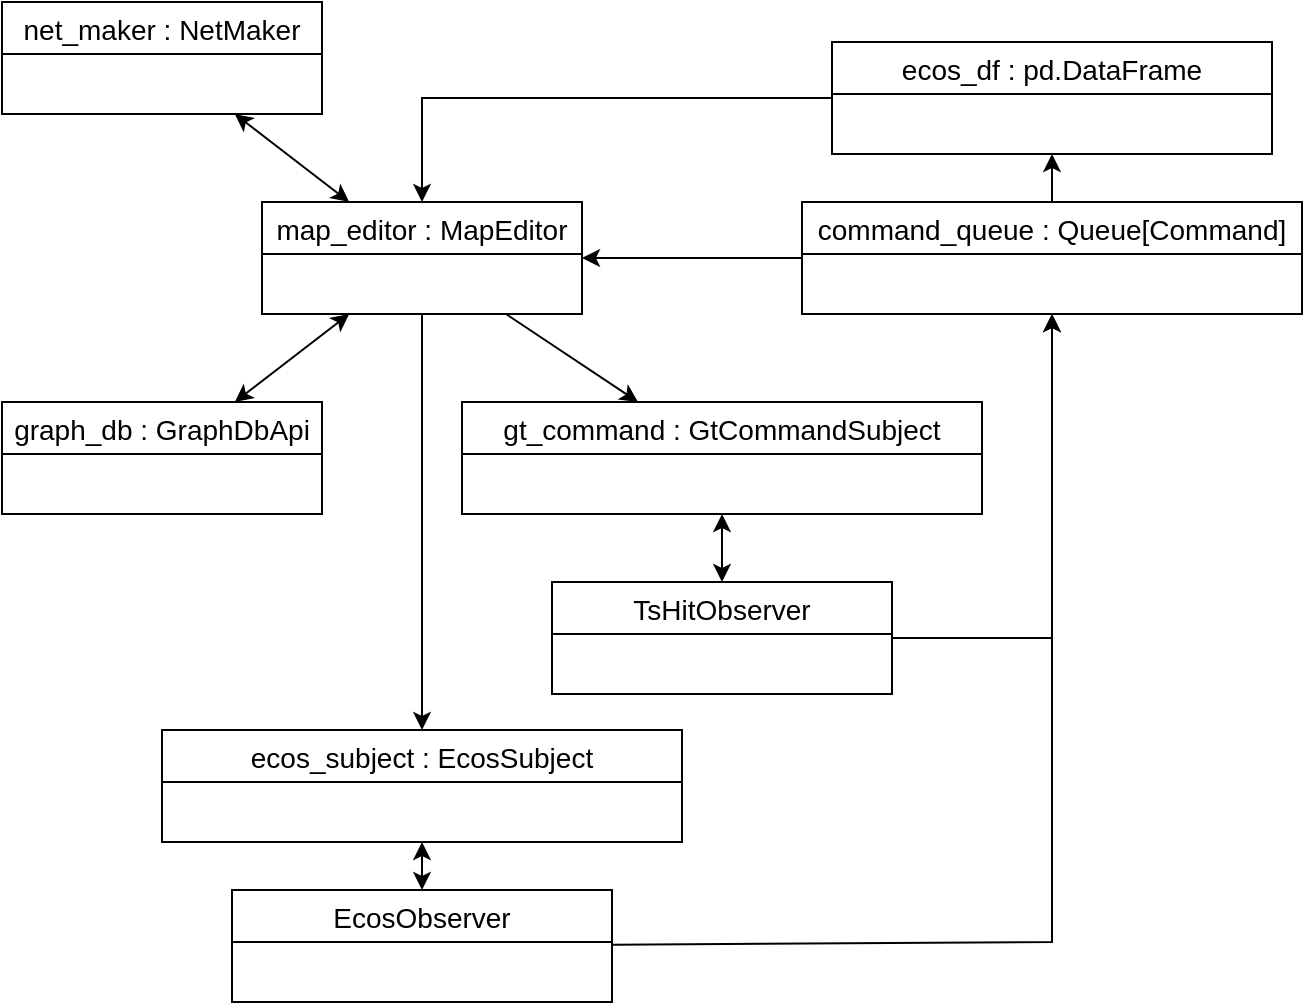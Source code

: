 <mxfile version="23.1.5" type="github">
  <diagram name="Page-1" id="xXTS7xR1sBCD_lHvJiS1">
    <mxGraphModel dx="5698" dy="2203" grid="1" gridSize="10" guides="1" tooltips="1" connect="1" arrows="1" fold="1" page="1" pageScale="1" pageWidth="850" pageHeight="1100" math="0" shadow="0">
      <root>
        <mxCell id="0" />
        <mxCell id="1" parent="0" />
        <mxCell id="rcXhQWYuo-V88qk7l1yH-1" value="map_editor : MapEditor" style="swimlane;fontStyle=0;childLayout=stackLayout;horizontal=1;startSize=26;horizontalStack=0;resizeParent=1;resizeParentMax=0;resizeLast=0;collapsible=1;marginBottom=0;align=center;fontSize=14;" vertex="1" parent="1">
          <mxGeometry x="-3230" y="-970" width="160" height="56" as="geometry" />
        </mxCell>
        <mxCell id="rcXhQWYuo-V88qk7l1yH-2" value="ecos_subject : EcosSubject" style="swimlane;fontStyle=0;childLayout=stackLayout;horizontal=1;startSize=26;horizontalStack=0;resizeParent=1;resizeParentMax=0;resizeLast=0;collapsible=1;marginBottom=0;align=center;fontSize=14;" vertex="1" parent="1">
          <mxGeometry x="-3280" y="-706" width="260" height="56" as="geometry" />
        </mxCell>
        <mxCell id="rcXhQWYuo-V88qk7l1yH-3" value="EcosObserver" style="swimlane;fontStyle=0;childLayout=stackLayout;horizontal=1;startSize=26;horizontalStack=0;resizeParent=1;resizeParentMax=0;resizeLast=0;collapsible=1;marginBottom=0;align=center;fontSize=14;" vertex="1" parent="1">
          <mxGeometry x="-3245" y="-626" width="190" height="56" as="geometry" />
        </mxCell>
        <mxCell id="rcXhQWYuo-V88qk7l1yH-4" value="" style="endArrow=classic;startArrow=classic;html=1;rounded=0;" edge="1" parent="1" source="rcXhQWYuo-V88qk7l1yH-3" target="rcXhQWYuo-V88qk7l1yH-2">
          <mxGeometry width="50" height="50" relative="1" as="geometry">
            <mxPoint x="-3299" y="-566" as="sourcePoint" />
            <mxPoint x="-3249" y="-616" as="targetPoint" />
          </mxGeometry>
        </mxCell>
        <mxCell id="rcXhQWYuo-V88qk7l1yH-5" value="" style="endArrow=classic;html=1;rounded=0;" edge="1" parent="1" source="rcXhQWYuo-V88qk7l1yH-1" target="rcXhQWYuo-V88qk7l1yH-2">
          <mxGeometry width="50" height="50" relative="1" as="geometry">
            <mxPoint x="-3220" y="-904" as="sourcePoint" />
            <mxPoint x="-3170" y="-954" as="targetPoint" />
          </mxGeometry>
        </mxCell>
        <mxCell id="rcXhQWYuo-V88qk7l1yH-6" value="command_queue : Queue[Command]" style="swimlane;fontStyle=0;childLayout=stackLayout;horizontal=1;startSize=26;horizontalStack=0;resizeParent=1;resizeParentMax=0;resizeLast=0;collapsible=1;marginBottom=0;align=center;fontSize=14;" vertex="1" parent="1">
          <mxGeometry x="-2960" y="-970" width="250" height="56" as="geometry" />
        </mxCell>
        <mxCell id="rcXhQWYuo-V88qk7l1yH-7" value="ecos_df : pd.DataFrame" style="swimlane;fontStyle=0;childLayout=stackLayout;horizontal=1;startSize=26;horizontalStack=0;resizeParent=1;resizeParentMax=0;resizeLast=0;collapsible=1;marginBottom=0;align=center;fontSize=14;" vertex="1" parent="1">
          <mxGeometry x="-2945" y="-1050" width="220" height="56" as="geometry" />
        </mxCell>
        <mxCell id="rcXhQWYuo-V88qk7l1yH-8" value="" style="endArrow=classic;html=1;rounded=0;" edge="1" parent="1" source="rcXhQWYuo-V88qk7l1yH-6" target="rcXhQWYuo-V88qk7l1yH-7">
          <mxGeometry width="50" height="50" relative="1" as="geometry">
            <mxPoint x="-3060" y="-710" as="sourcePoint" />
            <mxPoint x="-3010" y="-760" as="targetPoint" />
          </mxGeometry>
        </mxCell>
        <mxCell id="rcXhQWYuo-V88qk7l1yH-9" value="" style="endArrow=classic;html=1;rounded=0;" edge="1" parent="1" source="rcXhQWYuo-V88qk7l1yH-3" target="rcXhQWYuo-V88qk7l1yH-6">
          <mxGeometry width="50" height="50" relative="1" as="geometry">
            <mxPoint x="-2920" y="-730" as="sourcePoint" />
            <mxPoint x="-2870" y="-780" as="targetPoint" />
            <Array as="points">
              <mxPoint x="-2835" y="-600" />
            </Array>
          </mxGeometry>
        </mxCell>
        <mxCell id="rcXhQWYuo-V88qk7l1yH-10" value="gt_command : GtCommandSubject" style="swimlane;fontStyle=0;childLayout=stackLayout;horizontal=1;startSize=26;horizontalStack=0;resizeParent=1;resizeParentMax=0;resizeLast=0;collapsible=1;marginBottom=0;align=center;fontSize=14;" vertex="1" parent="1">
          <mxGeometry x="-3130" y="-870" width="260" height="56" as="geometry" />
        </mxCell>
        <mxCell id="rcXhQWYuo-V88qk7l1yH-11" value="TsHitObserver" style="swimlane;fontStyle=0;childLayout=stackLayout;horizontal=1;startSize=26;horizontalStack=0;resizeParent=1;resizeParentMax=0;resizeLast=0;collapsible=1;marginBottom=0;align=center;fontSize=14;" vertex="1" parent="1">
          <mxGeometry x="-3085" y="-780" width="170" height="56" as="geometry" />
        </mxCell>
        <mxCell id="rcXhQWYuo-V88qk7l1yH-12" value="" style="endArrow=classic;startArrow=classic;html=1;rounded=0;" edge="1" parent="1" source="rcXhQWYuo-V88qk7l1yH-11" target="rcXhQWYuo-V88qk7l1yH-10">
          <mxGeometry width="50" height="50" relative="1" as="geometry">
            <mxPoint x="-3030" y="-720" as="sourcePoint" />
            <mxPoint x="-2980" y="-770" as="targetPoint" />
          </mxGeometry>
        </mxCell>
        <mxCell id="rcXhQWYuo-V88qk7l1yH-13" value="" style="endArrow=classic;html=1;rounded=0;" edge="1" parent="1" source="rcXhQWYuo-V88qk7l1yH-1" target="rcXhQWYuo-V88qk7l1yH-10">
          <mxGeometry width="50" height="50" relative="1" as="geometry">
            <mxPoint x="-3060" y="-860" as="sourcePoint" />
            <mxPoint x="-3010" y="-910" as="targetPoint" />
          </mxGeometry>
        </mxCell>
        <mxCell id="rcXhQWYuo-V88qk7l1yH-14" value="" style="endArrow=classic;html=1;rounded=0;" edge="1" parent="1" source="rcXhQWYuo-V88qk7l1yH-11" target="rcXhQWYuo-V88qk7l1yH-6">
          <mxGeometry width="50" height="50" relative="1" as="geometry">
            <mxPoint x="-2860" y="-610" as="sourcePoint" />
            <mxPoint x="-2810" y="-660" as="targetPoint" />
            <Array as="points">
              <mxPoint x="-2835" y="-752" />
            </Array>
          </mxGeometry>
        </mxCell>
        <mxCell id="rcXhQWYuo-V88qk7l1yH-15" value="" style="endArrow=classic;html=1;rounded=0;" edge="1" parent="1" source="rcXhQWYuo-V88qk7l1yH-6" target="rcXhQWYuo-V88qk7l1yH-1">
          <mxGeometry width="50" height="50" relative="1" as="geometry">
            <mxPoint x="-3000" y="-910" as="sourcePoint" />
            <mxPoint x="-2950" y="-960" as="targetPoint" />
          </mxGeometry>
        </mxCell>
        <mxCell id="rcXhQWYuo-V88qk7l1yH-16" value="" style="endArrow=classic;html=1;rounded=0;" edge="1" parent="1" source="rcXhQWYuo-V88qk7l1yH-7" target="rcXhQWYuo-V88qk7l1yH-1">
          <mxGeometry width="50" height="50" relative="1" as="geometry">
            <mxPoint x="-2970" y="-1040" as="sourcePoint" />
            <mxPoint x="-3140" y="-967" as="targetPoint" />
            <Array as="points">
              <mxPoint x="-3150" y="-1022" />
            </Array>
          </mxGeometry>
        </mxCell>
        <mxCell id="rcXhQWYuo-V88qk7l1yH-17" value="net_maker : NetMaker" style="swimlane;fontStyle=0;childLayout=stackLayout;horizontal=1;startSize=26;horizontalStack=0;resizeParent=1;resizeParentMax=0;resizeLast=0;collapsible=1;marginBottom=0;align=center;fontSize=14;" vertex="1" parent="1">
          <mxGeometry x="-3360" y="-1070" width="160" height="56" as="geometry" />
        </mxCell>
        <mxCell id="rcXhQWYuo-V88qk7l1yH-18" value="" style="endArrow=classic;startArrow=classic;html=1;rounded=0;" edge="1" parent="1" source="rcXhQWYuo-V88qk7l1yH-1" target="rcXhQWYuo-V88qk7l1yH-17">
          <mxGeometry width="50" height="50" relative="1" as="geometry">
            <mxPoint x="-3320" y="-880" as="sourcePoint" />
            <mxPoint x="-3270" y="-930" as="targetPoint" />
          </mxGeometry>
        </mxCell>
        <mxCell id="rcXhQWYuo-V88qk7l1yH-19" value="graph_db : GraphDbApi" style="swimlane;fontStyle=0;childLayout=stackLayout;horizontal=1;startSize=26;horizontalStack=0;resizeParent=1;resizeParentMax=0;resizeLast=0;collapsible=1;marginBottom=0;align=center;fontSize=14;" vertex="1" parent="1">
          <mxGeometry x="-3360" y="-870" width="160" height="56" as="geometry" />
        </mxCell>
        <mxCell id="rcXhQWYuo-V88qk7l1yH-20" value="" style="endArrow=classic;startArrow=classic;html=1;rounded=0;" edge="1" parent="1" source="rcXhQWYuo-V88qk7l1yH-19" target="rcXhQWYuo-V88qk7l1yH-1">
          <mxGeometry width="50" height="50" relative="1" as="geometry">
            <mxPoint x="-3280" y="-730" as="sourcePoint" />
            <mxPoint x="-3230" y="-780" as="targetPoint" />
          </mxGeometry>
        </mxCell>
      </root>
    </mxGraphModel>
  </diagram>
</mxfile>
